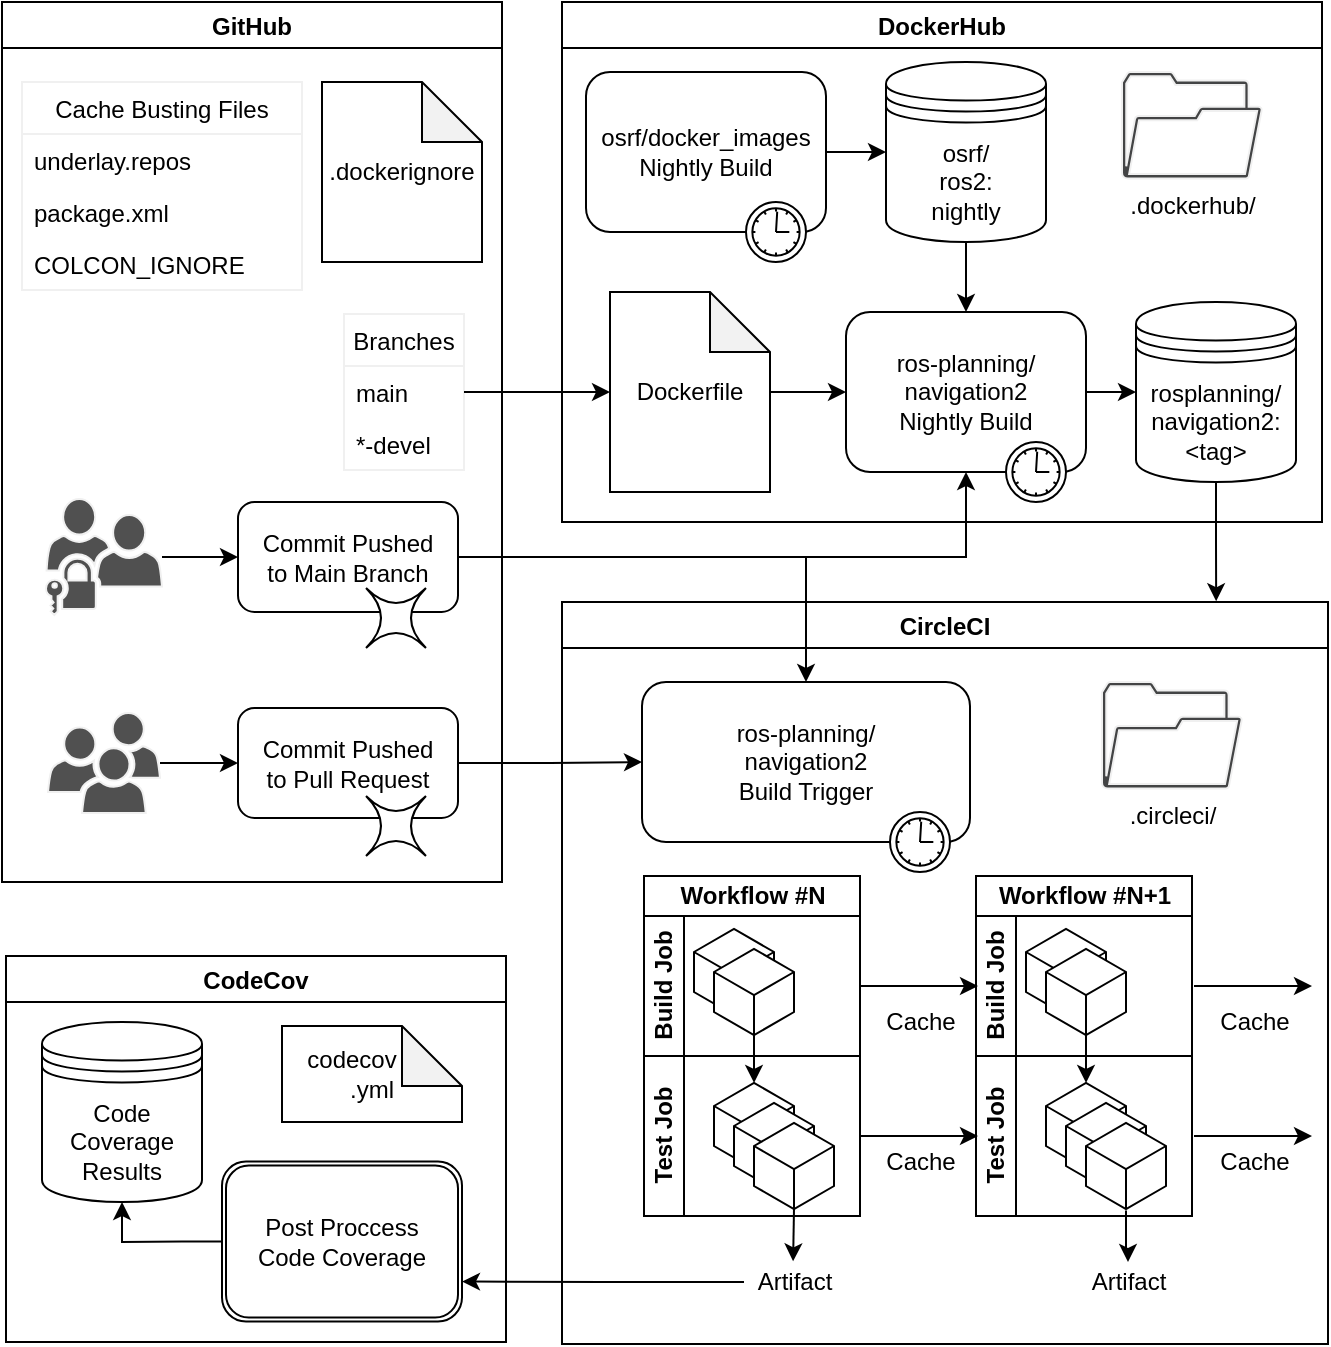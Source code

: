 <mxfile version="13.6.5">
    <diagram id="RjcjVuEInLvihBYfl9KC" name="Page-1">
        <mxGraphModel dx="506" dy="345" grid="1" gridSize="10" guides="1" tooltips="1" connect="1" arrows="1" fold="1" page="1" pageScale="1" pageWidth="800" pageHeight="800" math="0" shadow="0">
            <root>
                <mxCell id="0"/>
                <mxCell id="1" parent="0"/>
                <mxCell id="13" value="DockerHub" style="swimlane;" parent="1" vertex="1">
                    <mxGeometry x="349" y="65" width="380" height="260" as="geometry"/>
                </mxCell>
                <mxCell id="2" value="Dockerfile" style="shape=note;whiteSpace=wrap;html=1;backgroundOutline=1;darkOpacity=0.05;" parent="13" vertex="1">
                    <mxGeometry x="24" y="145" width="80" height="100" as="geometry"/>
                </mxCell>
                <mxCell id="6" value="osrf/docker_images&lt;br&gt;Nightly Build" style="html=1;whiteSpace=wrap;rounded=1;dropTarget=0;" parent="13" vertex="1">
                    <mxGeometry x="12" y="35" width="120" height="80" as="geometry"/>
                </mxCell>
                <mxCell id="7" value="" style="shape=mxgraph.bpmn.timer_start;perimeter=ellipsePerimeter;html=1;verticalLabelPosition=bottom;labelBackgroundColor=#ffffff;verticalAlign=top;outlineConnect=0;" parent="6" vertex="1">
                    <mxGeometry x="1" y="1" width="30" height="30" relative="1" as="geometry">
                        <mxPoint x="-40" y="-15" as="offset"/>
                    </mxGeometry>
                </mxCell>
                <mxCell id="128" value=".dockerhub/" style="pointerEvents=1;shadow=0;dashed=0;html=1;strokeColor=#F0F0F0;fillColor=#434445;aspect=fixed;labelPosition=center;verticalLabelPosition=bottom;verticalAlign=top;align=center;outlineConnect=0;shape=mxgraph.vvd.folder;" parent="13" vertex="1">
                    <mxGeometry x="280" y="35" width="70" height="53.2" as="geometry"/>
                </mxCell>
                <mxCell id="3" value="rosplanning/&lt;br&gt;navigation2:&lt;br&gt;&amp;lt;tag&amp;gt;" style="shape=datastore;whiteSpace=wrap;html=1;" parent="13" vertex="1">
                    <mxGeometry x="287" y="150" width="80" height="90" as="geometry"/>
                </mxCell>
                <mxCell id="4" value="osrf/&lt;br&gt;ros2:&lt;br&gt;nightly" style="shape=datastore;whiteSpace=wrap;html=1;" parent="13" vertex="1">
                    <mxGeometry x="162" y="30" width="80" height="90" as="geometry"/>
                </mxCell>
                <mxCell id="146" style="edgeStyle=orthogonalEdgeStyle;rounded=0;orthogonalLoop=1;jettySize=auto;html=1;" parent="13" source="6" target="4" edge="1">
                    <mxGeometry relative="1" as="geometry"/>
                </mxCell>
                <mxCell id="178" style="edgeStyle=orthogonalEdgeStyle;rounded=0;orthogonalLoop=1;jettySize=auto;html=1;exitX=1;exitY=0.5;exitDx=0;exitDy=0;" parent="13" source="187" target="3" edge="1">
                    <mxGeometry relative="1" as="geometry">
                        <mxPoint x="271" y="155" as="sourcePoint"/>
                    </mxGeometry>
                </mxCell>
                <mxCell id="11" style="edgeStyle=orthogonalEdgeStyle;rounded=0;orthogonalLoop=1;jettySize=auto;html=1;exitX=0.5;exitY=1;exitDx=0;exitDy=0;entryX=0.5;entryY=0;entryDx=0;entryDy=0;" parent="13" source="4" target="187" edge="1">
                    <mxGeometry relative="1" as="geometry">
                        <mxPoint x="221" y="145" as="targetPoint"/>
                    </mxGeometry>
                </mxCell>
                <mxCell id="18" style="edgeStyle=orthogonalEdgeStyle;rounded=0;orthogonalLoop=1;jettySize=auto;html=1;entryX=0;entryY=0.5;entryDx=0;entryDy=0;" parent="13" source="2" target="187" edge="1">
                    <mxGeometry relative="1" as="geometry">
                        <mxPoint x="131" y="215" as="targetPoint"/>
                    </mxGeometry>
                </mxCell>
                <mxCell id="187" value="ros-planning/&lt;br&gt;navigation2&lt;br&gt;Nightly Build" style="html=1;whiteSpace=wrap;rounded=1;dropTarget=0;" vertex="1" parent="13">
                    <mxGeometry x="142" y="155" width="120" height="80" as="geometry"/>
                </mxCell>
                <mxCell id="188" value="" style="shape=mxgraph.bpmn.timer_start;perimeter=ellipsePerimeter;html=1;verticalLabelPosition=bottom;labelBackgroundColor=#ffffff;verticalAlign=top;outlineConnect=0;" vertex="1" parent="187">
                    <mxGeometry x="1" y="1" width="30" height="30" relative="1" as="geometry">
                        <mxPoint x="-40" y="-15" as="offset"/>
                    </mxGeometry>
                </mxCell>
                <mxCell id="14" value="GitHub" style="swimlane;" parent="1" vertex="1">
                    <mxGeometry x="69" y="65" width="250" height="440" as="geometry">
                        <mxRectangle x="420" y="20" width="70" height="23" as="alternateBounds"/>
                    </mxGeometry>
                </mxCell>
                <mxCell id="159" value="Cache Busting Files" style="swimlane;fontStyle=0;childLayout=stackLayout;horizontal=1;startSize=26;fillColor=none;horizontalStack=0;resizeParent=1;resizeParentMax=0;resizeLast=0;collapsible=1;marginBottom=0;strokeColor=#F0F0F0;" parent="14" vertex="1">
                    <mxGeometry x="10" y="40" width="140" height="104" as="geometry">
                        <mxRectangle x="20" y="70" width="50" height="26" as="alternateBounds"/>
                    </mxGeometry>
                </mxCell>
                <mxCell id="160" value="underlay.repos" style="text;strokeColor=none;fillColor=none;align=left;verticalAlign=top;spacingLeft=4;spacingRight=4;overflow=hidden;rotatable=0;points=[[0,0.5],[1,0.5]];portConstraint=eastwest;" parent="159" vertex="1">
                    <mxGeometry y="26" width="140" height="26" as="geometry"/>
                </mxCell>
                <mxCell id="161" value="package.xml" style="text;strokeColor=none;fillColor=none;align=left;verticalAlign=top;spacingLeft=4;spacingRight=4;overflow=hidden;rotatable=0;points=[[0,0.5],[1,0.5]];portConstraint=eastwest;" parent="159" vertex="1">
                    <mxGeometry y="52" width="140" height="26" as="geometry"/>
                </mxCell>
                <mxCell id="162" value="COLCON_IGNORE&#10;" style="text;strokeColor=none;fillColor=none;align=left;verticalAlign=top;spacingLeft=4;spacingRight=4;overflow=hidden;rotatable=0;points=[[0,0.5],[1,0.5]];portConstraint=eastwest;" parent="159" vertex="1">
                    <mxGeometry y="78" width="140" height="26" as="geometry"/>
                </mxCell>
                <mxCell id="173" value="Branches" style="swimlane;fontStyle=0;childLayout=stackLayout;horizontal=1;startSize=26;fillColor=none;horizontalStack=0;resizeParent=1;resizeParentMax=0;resizeLast=0;collapsible=1;marginBottom=0;strokeColor=#F0F0F0;" parent="14" vertex="1">
                    <mxGeometry x="171" y="156" width="60" height="78" as="geometry"/>
                </mxCell>
                <mxCell id="174" value="main" style="text;strokeColor=none;fillColor=none;align=left;verticalAlign=top;spacingLeft=4;spacingRight=4;overflow=hidden;rotatable=0;points=[[0,0.5],[1,0.5]];portConstraint=eastwest;" parent="173" vertex="1">
                    <mxGeometry y="26" width="60" height="26" as="geometry"/>
                </mxCell>
                <mxCell id="175" value="*-devel" style="text;strokeColor=none;fillColor=none;align=left;verticalAlign=top;spacingLeft=4;spacingRight=4;overflow=hidden;rotatable=0;points=[[0,0.5],[1,0.5]];portConstraint=eastwest;" parent="173" vertex="1">
                    <mxGeometry y="52" width="60" height="26" as="geometry"/>
                </mxCell>
                <mxCell id="150" value="" style="group" parent="14" vertex="1" connectable="0">
                    <mxGeometry x="178" y="353" width="110" height="75" as="geometry"/>
                </mxCell>
                <mxCell id="124" value="Commit Pushed&lt;br&gt;to Pull Request" style="html=1;whiteSpace=wrap;rounded=1;dropTarget=0;" parent="150" vertex="1">
                    <mxGeometry x="-60" width="110" height="55" as="geometry"/>
                </mxCell>
                <mxCell id="125" value="" style="shape=switch;whiteSpace=wrap;html=1;" parent="150" vertex="1">
                    <mxGeometry x="4" y="44" width="30" height="30" as="geometry"/>
                </mxCell>
                <mxCell id="151" value="" style="group" parent="14" vertex="1" connectable="0">
                    <mxGeometry x="118" y="250" width="110" height="73" as="geometry"/>
                </mxCell>
                <mxCell id="126" value="Commit Pushed&lt;br&gt;to Main Branch" style="html=1;whiteSpace=wrap;rounded=1;dropTarget=0;" parent="151" vertex="1">
                    <mxGeometry width="110" height="55" as="geometry"/>
                </mxCell>
                <mxCell id="127" value="" style="shape=switch;whiteSpace=wrap;html=1;" parent="151" vertex="1">
                    <mxGeometry x="64" y="43" width="30" height="30" as="geometry"/>
                </mxCell>
                <mxCell id="158" value=".dockerignore" style="shape=note;whiteSpace=wrap;html=1;backgroundOutline=1;darkOpacity=0.05;" parent="14" vertex="1">
                    <mxGeometry x="160" y="40" width="80" height="90" as="geometry"/>
                </mxCell>
                <mxCell id="181" style="edgeStyle=orthogonalEdgeStyle;rounded=0;orthogonalLoop=1;jettySize=auto;html=1;entryX=0;entryY=0.5;entryDx=0;entryDy=0;" parent="14" source="180" target="126" edge="1">
                    <mxGeometry relative="1" as="geometry"/>
                </mxCell>
                <mxCell id="180" value="" style="pointerEvents=1;shadow=0;dashed=0;html=1;strokeColor=#F0F0F0;fillColor=#505050;labelPosition=center;verticalLabelPosition=bottom;verticalAlign=top;outlineConnect=0;align=center;shape=mxgraph.office.users.universal_security_group;flipH=1;" parent="14" vertex="1">
                    <mxGeometry x="22" y="248.5" width="58" height="58" as="geometry"/>
                </mxCell>
                <mxCell id="184" style="edgeStyle=orthogonalEdgeStyle;rounded=0;orthogonalLoop=1;jettySize=auto;html=1;" parent="14" source="182" target="124" edge="1">
                    <mxGeometry relative="1" as="geometry"/>
                </mxCell>
                <mxCell id="182" value="" style="pointerEvents=1;shadow=0;dashed=0;html=1;strokeColor=#F0F0F0;fillColor=#505050;labelPosition=center;verticalLabelPosition=bottom;verticalAlign=top;outlineConnect=0;align=center;shape=mxgraph.office.users.users;" parent="14" vertex="1">
                    <mxGeometry x="23" y="355.5" width="56" height="50" as="geometry"/>
                </mxCell>
                <mxCell id="19" value="CircleCI" style="swimlane;" parent="1" vertex="1">
                    <mxGeometry x="349" y="365" width="383" height="371" as="geometry"/>
                </mxCell>
                <mxCell id="28" value="Workflow #N" style="swimlane;html=1;childLayout=stackLayout;resizeParent=1;resizeParentMax=0;horizontal=1;startSize=20;horizontalStack=0;" parent="19" vertex="1">
                    <mxGeometry x="41" y="137" width="108" height="170" as="geometry"/>
                </mxCell>
                <mxCell id="29" value="Build Job" style="swimlane;html=1;startSize=20;horizontal=0;" parent="28" vertex="1">
                    <mxGeometry y="20" width="108" height="70" as="geometry"/>
                </mxCell>
                <mxCell id="41" value="" style="html=1;whiteSpace=wrap;aspect=fixed;shape=isoCube;backgroundOutline=1;" parent="29" vertex="1">
                    <mxGeometry x="25" y="5.78" width="40" height="44.44" as="geometry"/>
                </mxCell>
                <mxCell id="42" value="" style="html=1;whiteSpace=wrap;aspect=fixed;shape=isoCube;backgroundOutline=1;" parent="29" vertex="1">
                    <mxGeometry x="35" y="15.78" width="40" height="44.44" as="geometry"/>
                </mxCell>
                <mxCell id="30" value="Test Job" style="swimlane;html=1;startSize=20;horizontal=0;" parent="28" vertex="1">
                    <mxGeometry y="90" width="108" height="80" as="geometry"/>
                </mxCell>
                <mxCell id="38" value="" style="html=1;whiteSpace=wrap;aspect=fixed;shape=isoCube;backgroundOutline=1;" parent="30" vertex="1">
                    <mxGeometry x="35" y="12.78" width="40" height="44.44" as="geometry"/>
                </mxCell>
                <mxCell id="39" value="" style="html=1;whiteSpace=wrap;aspect=fixed;shape=isoCube;backgroundOutline=1;" parent="30" vertex="1">
                    <mxGeometry x="45" y="22.78" width="40" height="44.44" as="geometry"/>
                </mxCell>
                <mxCell id="40" value="" style="html=1;whiteSpace=wrap;aspect=fixed;shape=isoCube;backgroundOutline=1;" parent="30" vertex="1">
                    <mxGeometry x="55" y="32.78" width="40" height="44.44" as="geometry"/>
                </mxCell>
                <mxCell id="45" style="edgeStyle=orthogonalEdgeStyle;rounded=0;orthogonalLoop=1;jettySize=auto;html=1;exitX=0;exitY=0;exitDx=20;exitDy=43.767;exitPerimeter=0;entryX=0;entryY=0;entryDx=20;entryDy=0.673;entryPerimeter=0;" parent="28" source="42" target="38" edge="1">
                    <mxGeometry relative="1" as="geometry"/>
                </mxCell>
                <mxCell id="109" value="Workflow #N+1" style="swimlane;html=1;childLayout=stackLayout;resizeParent=1;resizeParentMax=0;horizontal=1;startSize=20;horizontalStack=0;" parent="19" vertex="1">
                    <mxGeometry x="207" y="137" width="108" height="170" as="geometry"/>
                </mxCell>
                <mxCell id="110" value="Build Job" style="swimlane;html=1;startSize=20;horizontal=0;" parent="109" vertex="1">
                    <mxGeometry y="20" width="108" height="70" as="geometry"/>
                </mxCell>
                <mxCell id="111" value="" style="html=1;whiteSpace=wrap;aspect=fixed;shape=isoCube;backgroundOutline=1;" parent="110" vertex="1">
                    <mxGeometry x="25" y="5.78" width="40" height="44.44" as="geometry"/>
                </mxCell>
                <mxCell id="112" value="" style="html=1;whiteSpace=wrap;aspect=fixed;shape=isoCube;backgroundOutline=1;" parent="110" vertex="1">
                    <mxGeometry x="35" y="15.78" width="40" height="44.44" as="geometry"/>
                </mxCell>
                <mxCell id="113" value="Test Job" style="swimlane;html=1;startSize=20;horizontal=0;" parent="109" vertex="1">
                    <mxGeometry y="90" width="108" height="80" as="geometry"/>
                </mxCell>
                <mxCell id="114" value="" style="html=1;whiteSpace=wrap;aspect=fixed;shape=isoCube;backgroundOutline=1;" parent="113" vertex="1">
                    <mxGeometry x="35" y="12.78" width="40" height="44.44" as="geometry"/>
                </mxCell>
                <mxCell id="115" value="" style="html=1;whiteSpace=wrap;aspect=fixed;shape=isoCube;backgroundOutline=1;" parent="113" vertex="1">
                    <mxGeometry x="45" y="22.78" width="40" height="44.44" as="geometry"/>
                </mxCell>
                <mxCell id="116" value="" style="html=1;whiteSpace=wrap;aspect=fixed;shape=isoCube;backgroundOutline=1;" parent="113" vertex="1">
                    <mxGeometry x="55" y="32.78" width="40" height="44.44" as="geometry"/>
                </mxCell>
                <mxCell id="117" style="edgeStyle=orthogonalEdgeStyle;rounded=0;orthogonalLoop=1;jettySize=auto;html=1;exitX=0;exitY=0;exitDx=20;exitDy=43.767;exitPerimeter=0;entryX=0;entryY=0;entryDx=20;entryDy=0.673;entryPerimeter=0;" parent="109" source="112" target="114" edge="1">
                    <mxGeometry relative="1" as="geometry"/>
                </mxCell>
                <mxCell id="46" value="Artifact" style="text;html=1;align=center;verticalAlign=middle;resizable=0;points=[];autosize=1;" parent="19" vertex="1">
                    <mxGeometry x="91" y="330" width="50" height="20" as="geometry"/>
                </mxCell>
                <mxCell id="47" style="edgeStyle=orthogonalEdgeStyle;rounded=0;orthogonalLoop=1;jettySize=auto;html=1;exitX=0;exitY=0;exitDx=20;exitDy=43.767;exitPerimeter=0;entryX=0.491;entryY=-0.016;entryDx=0;entryDy=0;entryPerimeter=0;" parent="19" source="40" target="46" edge="1">
                    <mxGeometry relative="1" as="geometry"/>
                </mxCell>
                <mxCell id="67" value="Artifact" style="text;html=1;align=center;verticalAlign=middle;resizable=0;points=[];autosize=1;" parent="19" vertex="1">
                    <mxGeometry x="258" y="330" width="50" height="20" as="geometry"/>
                </mxCell>
                <mxCell id="81" style="edgeStyle=orthogonalEdgeStyle;rounded=0;orthogonalLoop=1;jettySize=auto;html=1;entryX=0;entryY=0.5;entryDx=0;entryDy=0;" parent="19" source="29" edge="1">
                    <mxGeometry relative="1" as="geometry">
                        <mxPoint x="208" y="192" as="targetPoint"/>
                    </mxGeometry>
                </mxCell>
                <mxCell id="82" value="Cache" style="text;html=1;align=center;verticalAlign=middle;resizable=0;points=[];autosize=1;" parent="19" vertex="1">
                    <mxGeometry x="154" y="270" width="50" height="20" as="geometry"/>
                </mxCell>
                <mxCell id="83" style="edgeStyle=orthogonalEdgeStyle;rounded=0;orthogonalLoop=1;jettySize=auto;html=1;entryX=0;entryY=0.5;entryDx=0;entryDy=0;" parent="19" source="30" edge="1">
                    <mxGeometry relative="1" as="geometry">
                        <mxPoint x="208" y="267" as="targetPoint"/>
                    </mxGeometry>
                </mxCell>
                <mxCell id="84" value="Cache" style="text;html=1;align=center;verticalAlign=middle;resizable=0;points=[];autosize=1;" parent="19" vertex="1">
                    <mxGeometry x="154" y="200" width="50" height="20" as="geometry"/>
                </mxCell>
                <mxCell id="85" style="edgeStyle=orthogonalEdgeStyle;rounded=0;orthogonalLoop=1;jettySize=auto;html=1;entryX=0;entryY=0.5;entryDx=0;entryDy=0;" parent="19" edge="1">
                    <mxGeometry relative="1" as="geometry">
                        <mxPoint x="316" y="192" as="sourcePoint"/>
                        <mxPoint x="375" y="192" as="targetPoint"/>
                    </mxGeometry>
                </mxCell>
                <mxCell id="86" value="Cache" style="text;html=1;align=center;verticalAlign=middle;resizable=0;points=[];autosize=1;" parent="19" vertex="1">
                    <mxGeometry x="321" y="270" width="50" height="20" as="geometry"/>
                </mxCell>
                <mxCell id="87" style="edgeStyle=orthogonalEdgeStyle;rounded=0;orthogonalLoop=1;jettySize=auto;html=1;entryX=0;entryY=0.5;entryDx=0;entryDy=0;" parent="19" edge="1">
                    <mxGeometry relative="1" as="geometry">
                        <mxPoint x="316" y="267" as="sourcePoint"/>
                        <mxPoint x="375" y="267" as="targetPoint"/>
                    </mxGeometry>
                </mxCell>
                <mxCell id="88" value="Cache" style="text;html=1;align=center;verticalAlign=middle;resizable=0;points=[];autosize=1;" parent="19" vertex="1">
                    <mxGeometry x="321" y="200" width="50" height="20" as="geometry"/>
                </mxCell>
                <mxCell id="118" style="edgeStyle=orthogonalEdgeStyle;rounded=0;orthogonalLoop=1;jettySize=auto;html=1;" parent="19" source="116" target="67" edge="1">
                    <mxGeometry relative="1" as="geometry"/>
                </mxCell>
                <mxCell id="129" value=".circleci/" style="pointerEvents=1;shadow=0;dashed=0;html=1;strokeColor=#F0F0F0;fillColor=#434445;aspect=fixed;labelPosition=center;verticalLabelPosition=bottom;verticalAlign=top;align=center;outlineConnect=0;shape=mxgraph.vvd.folder;" parent="19" vertex="1">
                    <mxGeometry x="270" y="40" width="70" height="53.2" as="geometry"/>
                </mxCell>
                <mxCell id="138" value="ros-planning/&lt;br&gt;navigation2&lt;br&gt;Build Trigger" style="html=1;whiteSpace=wrap;rounded=1;dropTarget=0;" parent="19" vertex="1">
                    <mxGeometry x="40" y="40" width="164" height="80" as="geometry"/>
                </mxCell>
                <mxCell id="139" value="" style="shape=mxgraph.bpmn.timer_start;perimeter=ellipsePerimeter;html=1;verticalLabelPosition=bottom;labelBackgroundColor=#ffffff;verticalAlign=top;outlineConnect=0;" parent="138" vertex="1">
                    <mxGeometry x="1" y="1" width="30" height="30" relative="1" as="geometry">
                        <mxPoint x="-40" y="-15" as="offset"/>
                    </mxGeometry>
                </mxCell>
                <mxCell id="20" value="CodeCov" style="swimlane;" parent="1" vertex="1">
                    <mxGeometry x="71" y="542" width="250" height="193" as="geometry"/>
                </mxCell>
                <mxCell id="157" style="edgeStyle=orthogonalEdgeStyle;rounded=0;orthogonalLoop=1;jettySize=auto;html=1;entryX=0.5;entryY=1;entryDx=0;entryDy=0;" parent="20" source="91" target="92" edge="1">
                    <mxGeometry relative="1" as="geometry"/>
                </mxCell>
                <mxCell id="91" value="Post Proccess&lt;br&gt;Code Coverage" style="shape=ext;double=1;rounded=1;whiteSpace=wrap;html=1;" parent="20" vertex="1">
                    <mxGeometry x="108" y="102.78" width="120" height="80" as="geometry"/>
                </mxCell>
                <mxCell id="145" value="codecov&amp;nbsp; &amp;nbsp; &amp;nbsp;&amp;nbsp;&lt;br&gt;.yml" style="shape=note;whiteSpace=wrap;html=1;backgroundOutline=1;darkOpacity=0.05;" parent="20" vertex="1">
                    <mxGeometry x="138" y="35" width="90" height="48" as="geometry"/>
                </mxCell>
                <mxCell id="92" value="Code Coverage Results" style="shape=datastore;whiteSpace=wrap;html=1;" parent="20" vertex="1">
                    <mxGeometry x="18" y="33" width="80" height="90" as="geometry"/>
                </mxCell>
                <mxCell id="94" style="edgeStyle=orthogonalEdgeStyle;rounded=0;orthogonalLoop=1;jettySize=auto;html=1;entryX=1;entryY=0.75;entryDx=0;entryDy=0;" parent="1" source="46" target="91" edge="1">
                    <mxGeometry relative="1" as="geometry"/>
                </mxCell>
                <mxCell id="141" style="edgeStyle=orthogonalEdgeStyle;rounded=0;orthogonalLoop=1;jettySize=auto;html=1;entryX=0.5;entryY=1;entryDx=0;entryDy=0;" parent="1" source="126" target="187" edge="1">
                    <mxGeometry relative="1" as="geometry">
                        <mxPoint x="590" y="343" as="targetPoint"/>
                    </mxGeometry>
                </mxCell>
                <mxCell id="142" style="edgeStyle=orthogonalEdgeStyle;rounded=0;orthogonalLoop=1;jettySize=auto;html=1;" parent="1" source="126" target="138" edge="1">
                    <mxGeometry relative="1" as="geometry"/>
                </mxCell>
                <mxCell id="153" style="edgeStyle=orthogonalEdgeStyle;rounded=0;orthogonalLoop=1;jettySize=auto;html=1;" parent="1" source="124" target="138" edge="1">
                    <mxGeometry relative="1" as="geometry"/>
                </mxCell>
                <mxCell id="177" style="edgeStyle=orthogonalEdgeStyle;rounded=0;orthogonalLoop=1;jettySize=auto;html=1;entryX=0;entryY=0.5;entryDx=0;entryDy=0;entryPerimeter=0;" parent="1" source="173" target="2" edge="1">
                    <mxGeometry relative="1" as="geometry"/>
                </mxCell>
                <mxCell id="186" style="edgeStyle=orthogonalEdgeStyle;rounded=0;orthogonalLoop=1;jettySize=auto;html=1;entryX=0.854;entryY=-0.001;entryDx=0;entryDy=0;entryPerimeter=0;" edge="1" parent="1" source="3" target="19">
                    <mxGeometry relative="1" as="geometry"/>
                </mxCell>
            </root>
        </mxGraphModel>
    </diagram>
</mxfile>